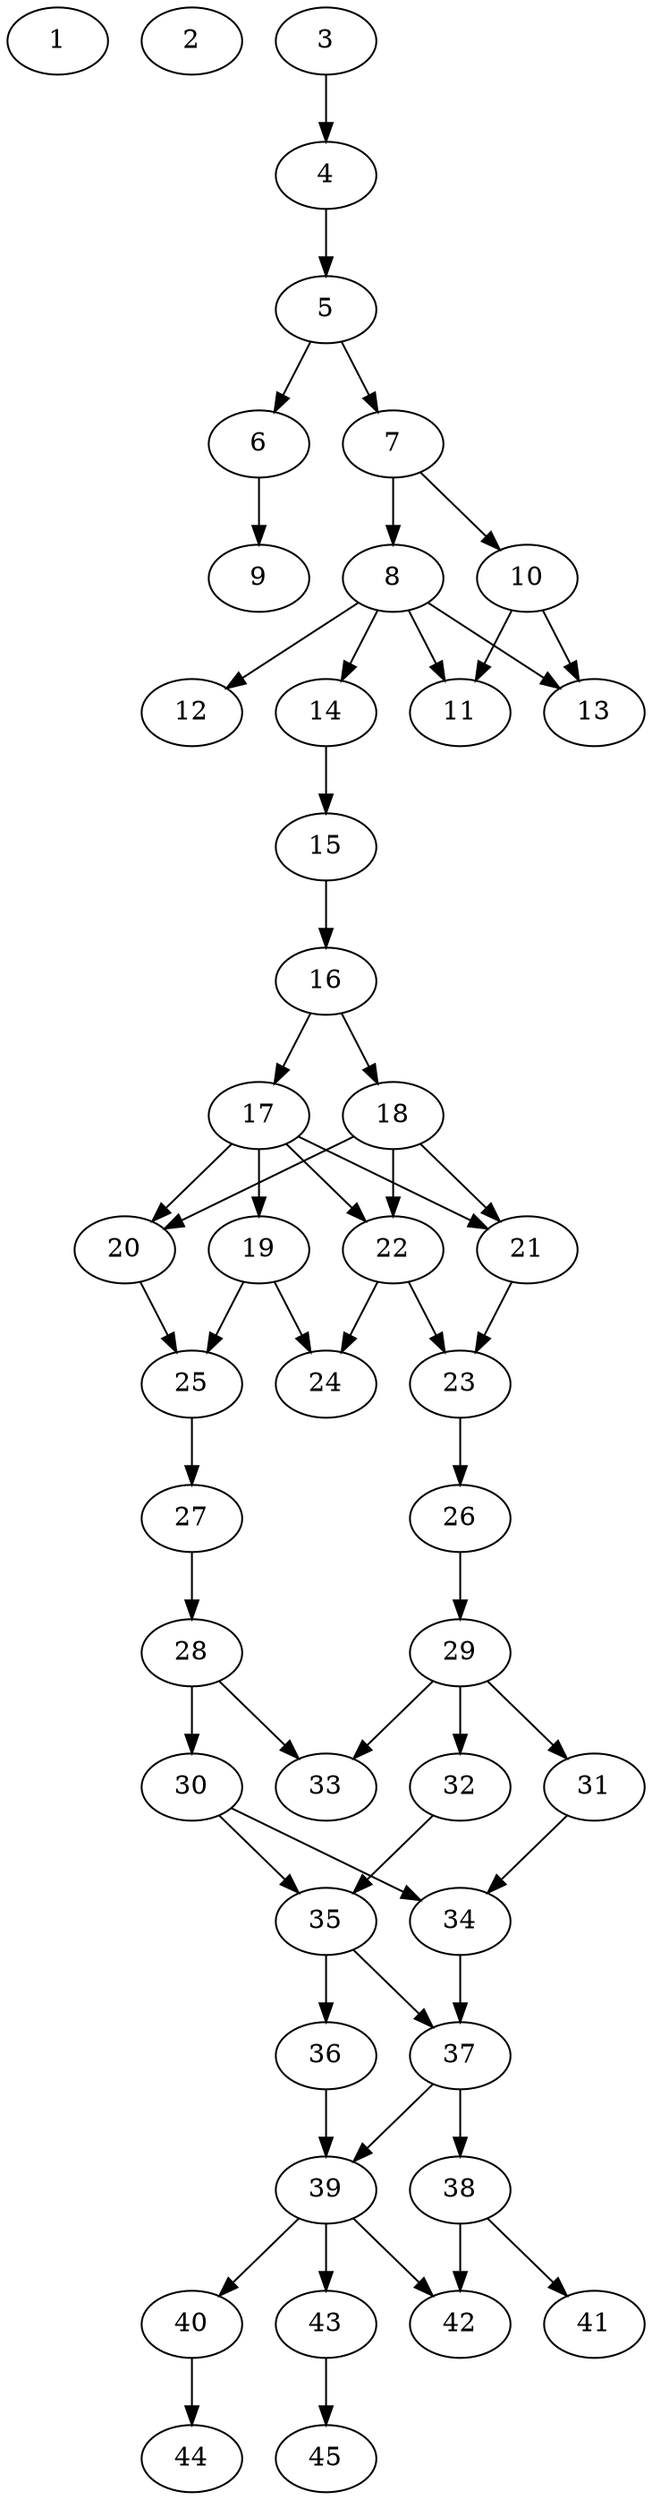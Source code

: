 // DAG automatically generated by daggen at Thu Oct  3 14:07:24 2019
// ./daggen --dot -n 45 --ccr 0.5 --fat 0.3 --regular 0.5 --density 0.6 --mindata 5242880 --maxdata 52428800 
digraph G {
  1 [size="82741248", alpha="0.10", expect_size="41370624"] 
  2 [size="61044736", alpha="0.06", expect_size="30522368"] 
  3 [size="69093376", alpha="0.16", expect_size="34546688"] 
  3 -> 4 [size ="34546688"]
  4 [size="40077312", alpha="0.05", expect_size="20038656"] 
  4 -> 5 [size ="20038656"]
  5 [size="100509696", alpha="0.05", expect_size="50254848"] 
  5 -> 6 [size ="50254848"]
  5 -> 7 [size ="50254848"]
  6 [size="45756416", alpha="0.03", expect_size="22878208"] 
  6 -> 9 [size ="22878208"]
  7 [size="47521792", alpha="0.07", expect_size="23760896"] 
  7 -> 8 [size ="23760896"]
  7 -> 10 [size ="23760896"]
  8 [size="35452928", alpha="0.13", expect_size="17726464"] 
  8 -> 11 [size ="17726464"]
  8 -> 12 [size ="17726464"]
  8 -> 13 [size ="17726464"]
  8 -> 14 [size ="17726464"]
  9 [size="62932992", alpha="0.20", expect_size="31466496"] 
  10 [size="101982208", alpha="0.18", expect_size="50991104"] 
  10 -> 11 [size ="50991104"]
  10 -> 13 [size ="50991104"]
  11 [size="38131712", alpha="0.13", expect_size="19065856"] 
  12 [size="84379648", alpha="0.13", expect_size="42189824"] 
  13 [size="19904512", alpha="0.08", expect_size="9952256"] 
  14 [size="97136640", alpha="0.06", expect_size="48568320"] 
  14 -> 15 [size ="48568320"]
  15 [size="25952256", alpha="0.07", expect_size="12976128"] 
  15 -> 16 [size ="12976128"]
  16 [size="50487296", alpha="0.19", expect_size="25243648"] 
  16 -> 17 [size ="25243648"]
  16 -> 18 [size ="25243648"]
  17 [size="63129600", alpha="0.13", expect_size="31564800"] 
  17 -> 19 [size ="31564800"]
  17 -> 20 [size ="31564800"]
  17 -> 21 [size ="31564800"]
  17 -> 22 [size ="31564800"]
  18 [size="94330880", alpha="0.02", expect_size="47165440"] 
  18 -> 20 [size ="47165440"]
  18 -> 21 [size ="47165440"]
  18 -> 22 [size ="47165440"]
  19 [size="60041216", alpha="0.09", expect_size="30020608"] 
  19 -> 24 [size ="30020608"]
  19 -> 25 [size ="30020608"]
  20 [size="58628096", alpha="0.02", expect_size="29314048"] 
  20 -> 25 [size ="29314048"]
  21 [size="48521216", alpha="0.11", expect_size="24260608"] 
  21 -> 23 [size ="24260608"]
  22 [size="15771648", alpha="0.10", expect_size="7885824"] 
  22 -> 23 [size ="7885824"]
  22 -> 24 [size ="7885824"]
  23 [size="76034048", alpha="0.02", expect_size="38017024"] 
  23 -> 26 [size ="38017024"]
  24 [size="18808832", alpha="0.20", expect_size="9404416"] 
  25 [size="48805888", alpha="0.17", expect_size="24402944"] 
  25 -> 27 [size ="24402944"]
  26 [size="80513024", alpha="0.02", expect_size="40256512"] 
  26 -> 29 [size ="40256512"]
  27 [size="77281280", alpha="0.14", expect_size="38640640"] 
  27 -> 28 [size ="38640640"]
  28 [size="44746752", alpha="0.12", expect_size="22373376"] 
  28 -> 30 [size ="22373376"]
  28 -> 33 [size ="22373376"]
  29 [size="54122496", alpha="0.01", expect_size="27061248"] 
  29 -> 31 [size ="27061248"]
  29 -> 32 [size ="27061248"]
  29 -> 33 [size ="27061248"]
  30 [size="94361600", alpha="0.09", expect_size="47180800"] 
  30 -> 34 [size ="47180800"]
  30 -> 35 [size ="47180800"]
  31 [size="103383040", alpha="0.04", expect_size="51691520"] 
  31 -> 34 [size ="51691520"]
  32 [size="59076608", alpha="0.13", expect_size="29538304"] 
  32 -> 35 [size ="29538304"]
  33 [size="11997184", alpha="0.05", expect_size="5998592"] 
  34 [size="20756480", alpha="0.15", expect_size="10378240"] 
  34 -> 37 [size ="10378240"]
  35 [size="20578304", alpha="0.09", expect_size="10289152"] 
  35 -> 36 [size ="10289152"]
  35 -> 37 [size ="10289152"]
  36 [size="101482496", alpha="0.11", expect_size="50741248"] 
  36 -> 39 [size ="50741248"]
  37 [size="15630336", alpha="0.04", expect_size="7815168"] 
  37 -> 38 [size ="7815168"]
  37 -> 39 [size ="7815168"]
  38 [size="83169280", alpha="0.15", expect_size="41584640"] 
  38 -> 41 [size ="41584640"]
  38 -> 42 [size ="41584640"]
  39 [size="45957120", alpha="0.16", expect_size="22978560"] 
  39 -> 40 [size ="22978560"]
  39 -> 42 [size ="22978560"]
  39 -> 43 [size ="22978560"]
  40 [size="50810880", alpha="0.08", expect_size="25405440"] 
  40 -> 44 [size ="25405440"]
  41 [size="94859264", alpha="0.07", expect_size="47429632"] 
  42 [size="17002496", alpha="0.08", expect_size="8501248"] 
  43 [size="79882240", alpha="0.03", expect_size="39941120"] 
  43 -> 45 [size ="39941120"]
  44 [size="104175616", alpha="0.19", expect_size="52087808"] 
  45 [size="82161664", alpha="0.04", expect_size="41080832"] 
}
